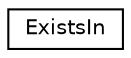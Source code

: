 digraph "Graphical Class Hierarchy"
{
  edge [fontname="Helvetica",fontsize="10",labelfontname="Helvetica",labelfontsize="10"];
  node [fontname="Helvetica",fontsize="10",shape=record];
  rankdir="LR";
  Node1 [label="ExistsIn",height=0.2,width=0.4,color="black", fillcolor="white", style="filled",URL="$class_cake_1_1_o_r_m_1_1_rule_1_1_exists_in.html"];
}
